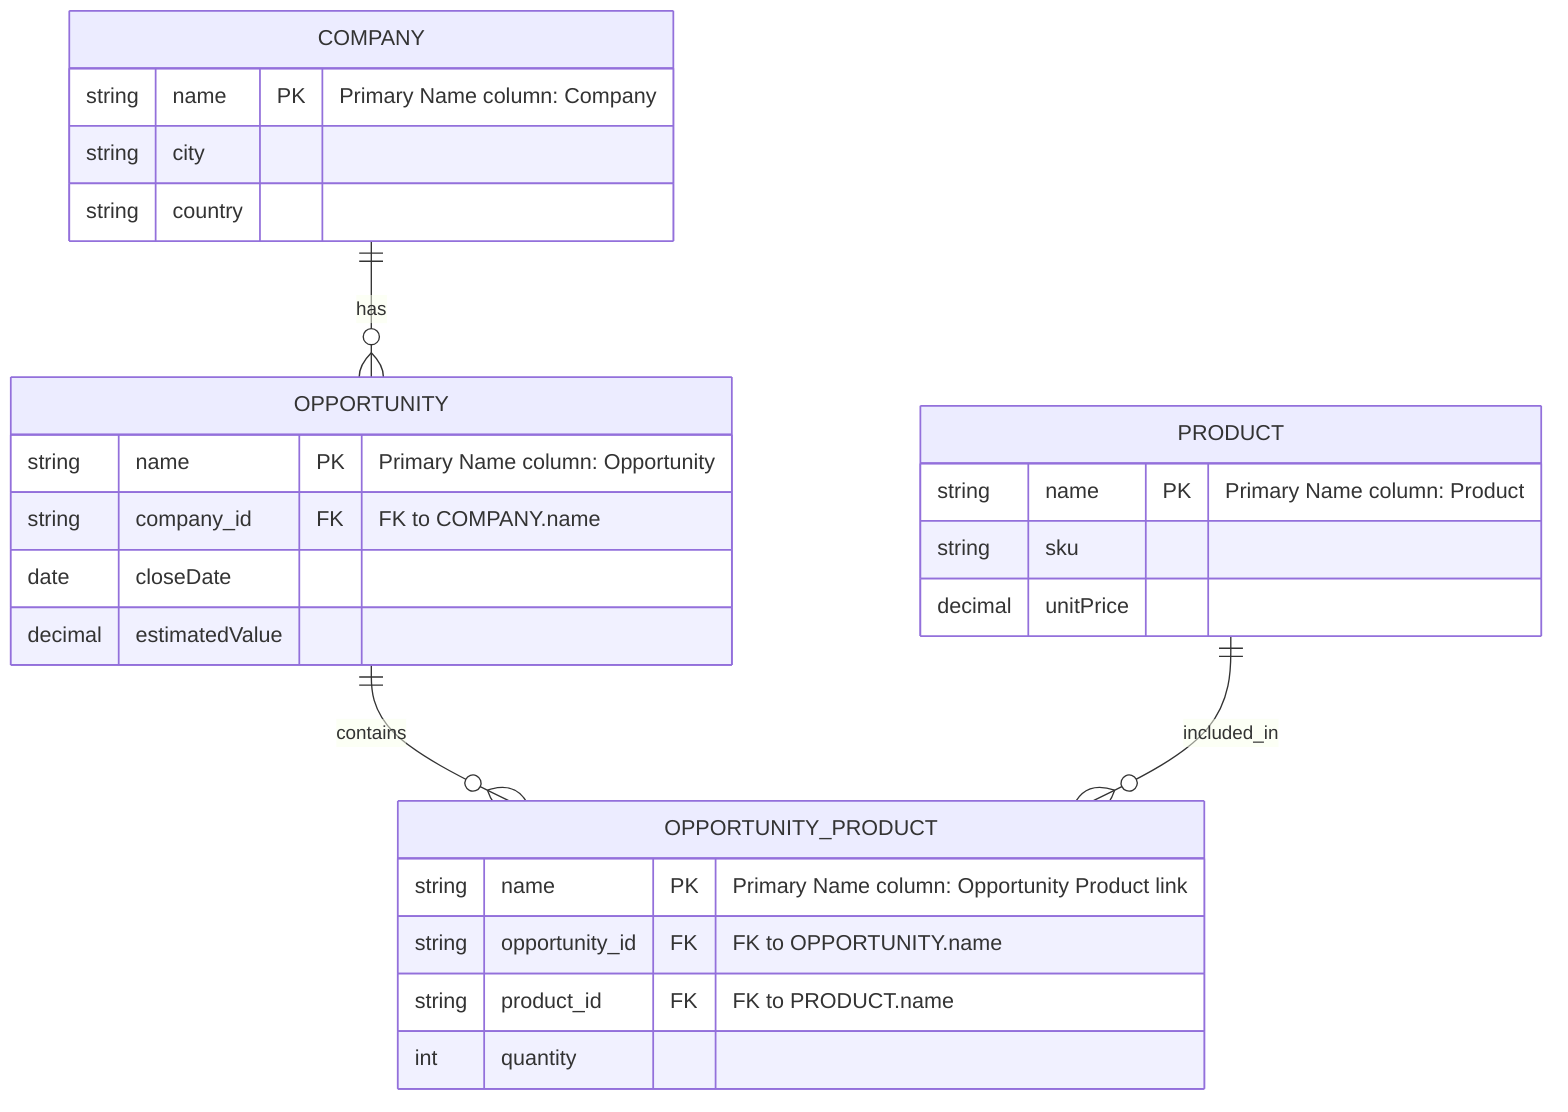 erDiagram
    COMPANY {
        string name PK "Primary Name column: Company"
        string city
        string country
    }

    OPPORTUNITY {
        string name PK "Primary Name column: Opportunity"
        string company_id FK "FK to COMPANY.name"
        date closeDate
        decimal estimatedValue
    }

    PRODUCT {
        string name PK "Primary Name column: Product"
        string sku
        decimal unitPrice
    }

    OPPORTUNITY_PRODUCT {
        string name PK "Primary Name column: Opportunity Product link"
        string opportunity_id FK "FK to OPPORTUNITY.name"
        string product_id FK "FK to PRODUCT.name"
        int quantity
    }

    COMPANY ||--o{ OPPORTUNITY : has
    OPPORTUNITY ||--o{ OPPORTUNITY_PRODUCT : contains
    PRODUCT ||--o{ OPPORTUNITY_PRODUCT : included_in